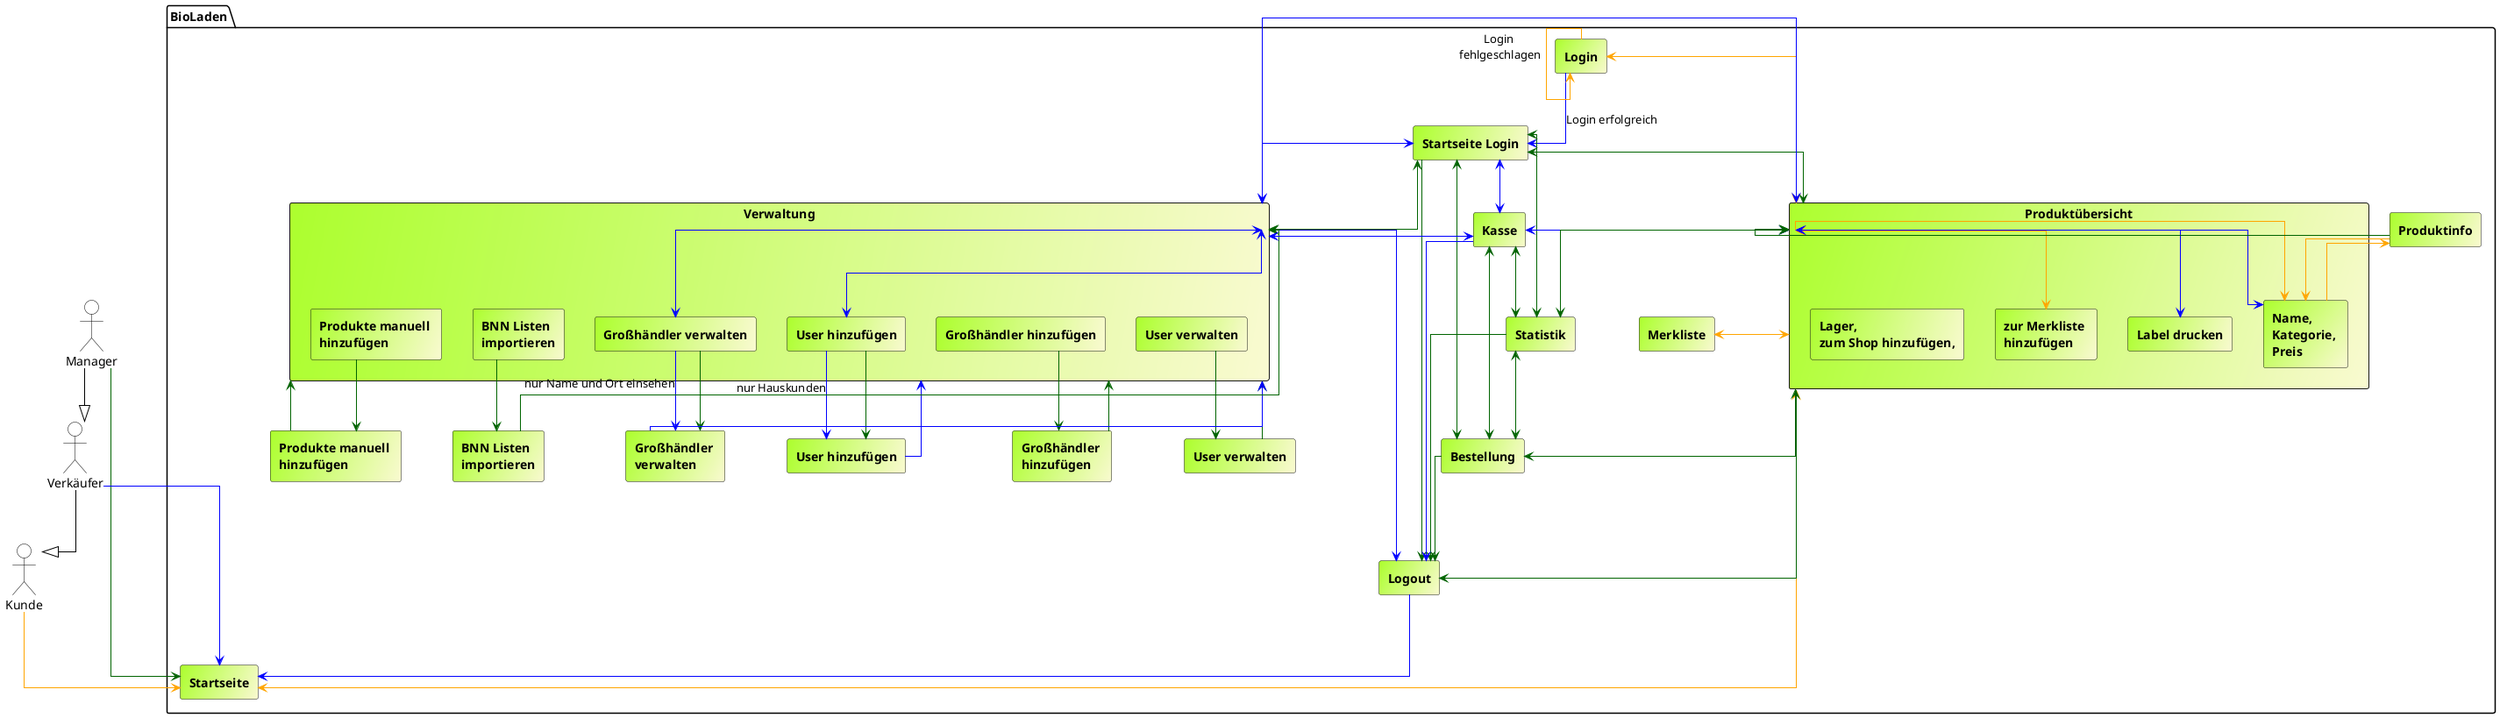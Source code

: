 @startuml

skinparam componentStyle uml2
skinparam linetype ortho
'skinparam handwritten true
skinparam groupInheritance 3

skinparam rectangle {
    fontStyle bold
	BackgroundColor #GreenYellow/LightGoldenRodYellow

}

skinparam component {
    fontStyle bold
	BackgroundColor #GreenYellow/LightGoldenRodYellow
    BorderColor darkgreen
}

skinparam Arrow {
    Color darkgreen
}
skinparam Actor{
    BorderColor black
    BackgroundColor white
}
:Manager: as m
:Verkäufer: as v
:Kunde: as k
m -[#black]-|> v
v -[#black]-|> k
package "BioLaden"{


    rectangle Startseite
    rectangle Produktübersicht as püb{
        rectangle "Name, \nKategorie, \nPreis" as pkat
        rectangle "Label drucken" as plab
        rectangle "zur Merkliste \nhinzufügen" as addmerk
        rectangle "Lager, \nzum Shop hinzufügen," as shop
    }
    rectangle Merkliste as merk
    rectangle Produktinfo as pinf
    rectangle Login as log
    rectangle "Startseite Login" as stlog
    rectangle Verwaltung as ver{
        rectangle "User hinzufügen" as vuadd
        rectangle "User verwalten" as vuver
        rectangle "Großhändler hinzufügen" as vgadd
        rectangle "Großhändler verwalten" as vgver
        rectangle "BNN Listen \nimportieren" as vbnn
        rectangle "Produkte manuell \nhinzufügen" as vpadd
    }
    rectangle "User hinzufügen" as uadd
    rectangle "Großhändler \nhinzufügen" as gadd
    rectangle "User verwalten" as uver
    rectangle "Großhändler \nverwalten" as gver
    rectangle "BNN Listen \nimportieren" as bnn
    rectangle "Produkte manuell \nhinzufügen" as padd
    rectangle Kasse as kas
    rectangle Bestellung as best
    rectangle Statistik as stats
    rectangle Logout as lout


    m --> Startseite
    v -[#blue]-> Startseite
    k -[#orange]-> Startseite
    Startseite <-[#orange]-> püb
    püb -[#orange]->pkat
    püb <-[#orange]-> addmerk
    püb <-[#orange]-> log
    log -[#blue]-> stlog: Login erfolgreich
    log -[#orange]-> log: Login \nfehlgeschlagen
    stlog --> lout
    stlog <--> püb
    püb <-[#blue]-> plab
    püb <-[#blue]-> pkat
    stlog <--> stats
    stlog <--> best
    stlog <-[#blue]-> kas
    stlog <--> ver
    stlog <-[#blue]-> ver
    ver <-[#blue]-> vgver
    ver <-[#blue]-> vuadd
    vuadd -[#blue]-> uadd : nur Hauskunden
    vgver -[#blue]-> gver : nur Name und Ort einsehen
    lout -[#blue]-> Startseite
    püb --> lout
    püb <-[#blue]-> kas
    püb <--> stats
    ver <-[#blue]-> püb
    ver -[#blue]-> lout
    püb <--> best
    stats --> lout
    best --> lout
    kas -[#blue]-> lout
    kas <--> best
    kas <--> stats
    stats <--> best
    pkat -[#orange]-> pinf
    pinf --> püb
    pinf -[#orange]-> pkat
    püb <-[#orange]-> merk
    vuadd --> uadd
    uadd -[#blue]-> ver
    vuver --> uver
    uver --> ver
    vgadd --> gadd
    gadd --> ver
    vgver --> gver
    gver -[#blue]-> ver
    vbnn --> bnn
    bnn  --> ver
    vpadd --> padd
    padd --> ver
    kas <-[#blue]-> ver

}




@enduml